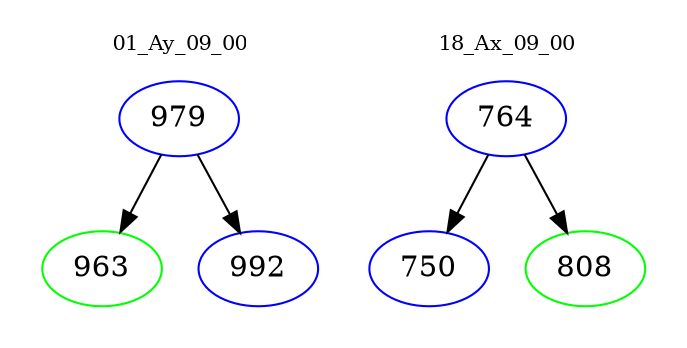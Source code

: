 digraph{
subgraph cluster_0 {
color = white
label = "01_Ay_09_00";
fontsize=10;
T0_979 [label="979", color="blue"]
T0_979 -> T0_963 [color="black"]
T0_963 [label="963", color="green"]
T0_979 -> T0_992 [color="black"]
T0_992 [label="992", color="blue"]
}
subgraph cluster_1 {
color = white
label = "18_Ax_09_00";
fontsize=10;
T1_764 [label="764", color="blue"]
T1_764 -> T1_750 [color="black"]
T1_750 [label="750", color="blue"]
T1_764 -> T1_808 [color="black"]
T1_808 [label="808", color="green"]
}
}
